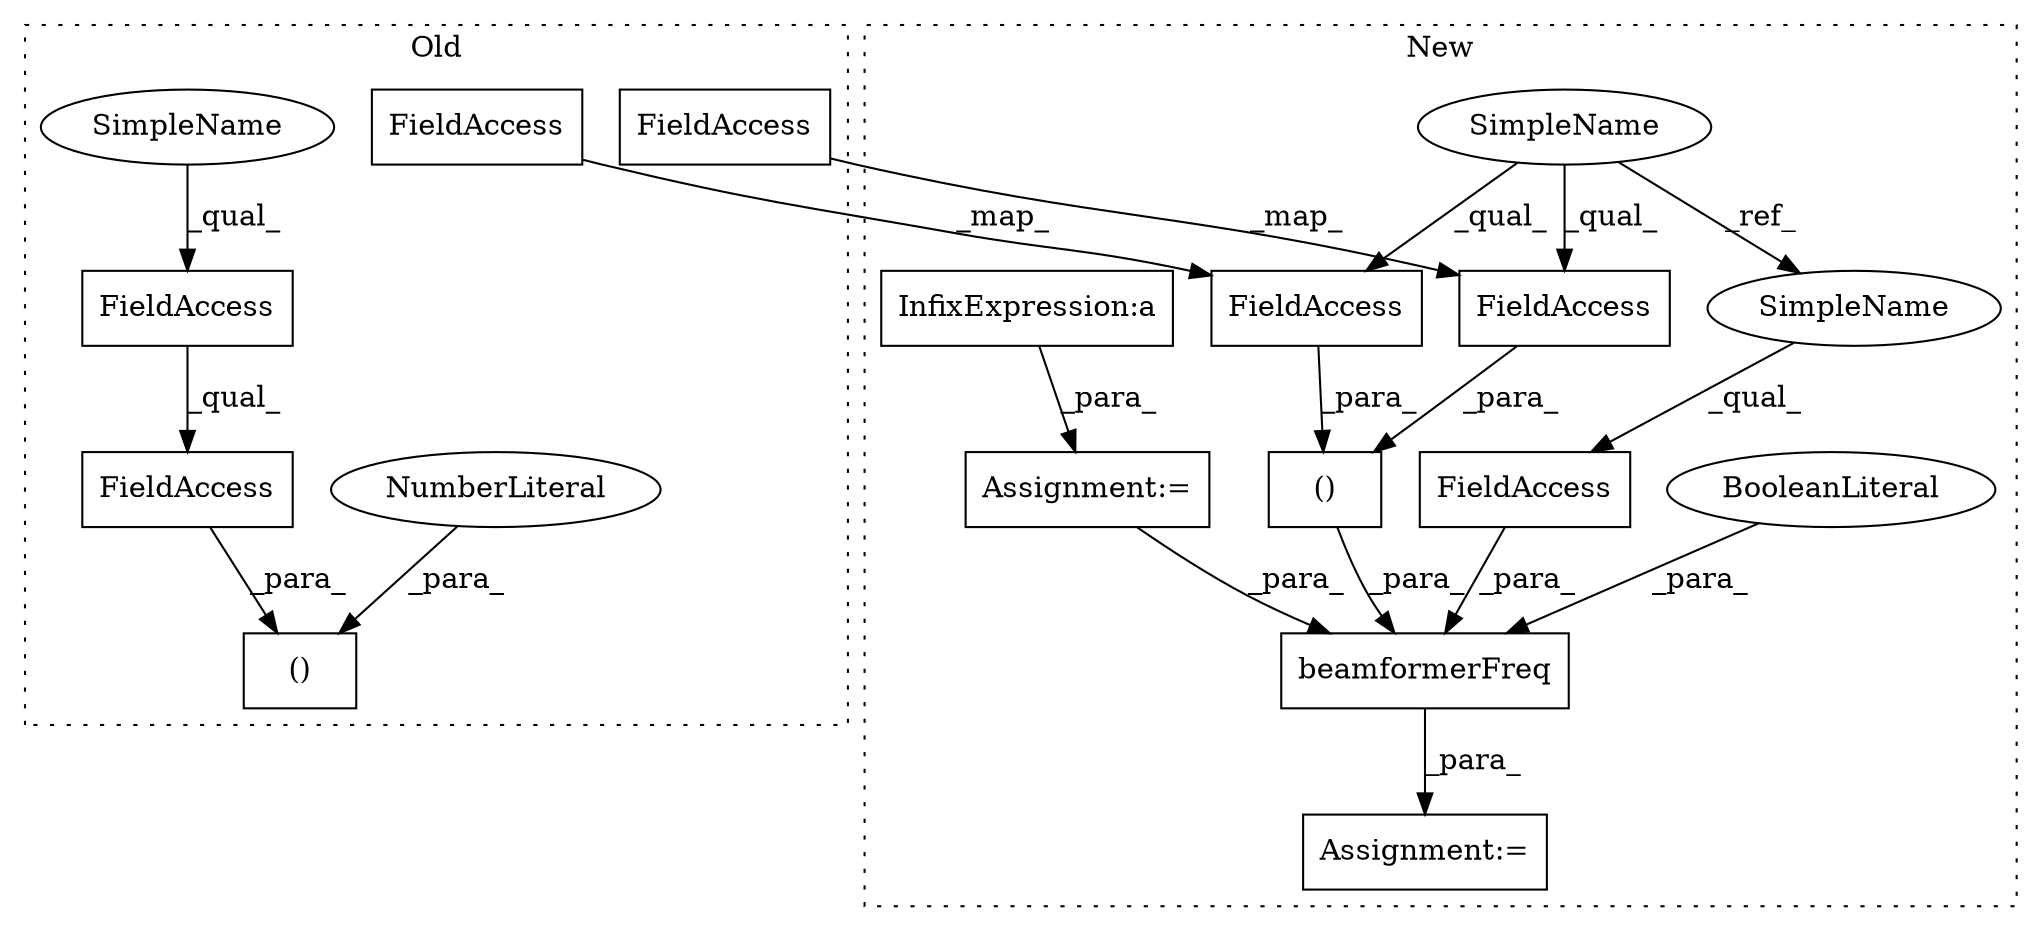 digraph G {
subgraph cluster0 {
1 [label="()" a="106" s="9004" l="28" shape="box"];
4 [label="NumberLiteral" a="34" s="9004" l="1" shape="ellipse"];
7 [label="FieldAccess" a="22" s="9018" l="14" shape="box"];
8 [label="FieldAccess" a="22" s="9018" l="9" shape="box"];
10 [label="FieldAccess" a="22" s="9715" l="7" shape="box"];
15 [label="FieldAccess" a="22" s="9707" l="7" shape="box"];
18 [label="SimpleName" a="42" s="9018" l="4" shape="ellipse"];
label = "Old";
style="dotted";
}
subgraph cluster1 {
2 [label="beamformerFreq" a="32" s="9521,9682" l="15,2" shape="box"];
3 [label="()" a="106" s="9607" l="75" shape="box"];
5 [label="BooleanLiteral" a="9" s="9536" l="4" shape="ellipse"];
6 [label="FieldAccess" a="22" s="9561" l="11" shape="box"];
9 [label="SimpleName" a="42" s="8643" l="4" shape="ellipse"];
11 [label="FieldAccess" a="22" s="9627" l="7" shape="box"];
12 [label="Assignment:=" a="7" s="9520" l="1" shape="box"];
13 [label="Assignment:=" a="7" s="9166" l="1" shape="box"];
14 [label="FieldAccess" a="22" s="9607" l="7" shape="box"];
16 [label="InfixExpression:a" a="27" s="9171" l="3" shape="box"];
17 [label="SimpleName" a="42" s="9561" l="4" shape="ellipse"];
label = "New";
style="dotted";
}
2 -> 12 [label="_para_"];
3 -> 2 [label="_para_"];
4 -> 1 [label="_para_"];
5 -> 2 [label="_para_"];
6 -> 2 [label="_para_"];
7 -> 1 [label="_para_"];
8 -> 7 [label="_qual_"];
9 -> 17 [label="_ref_"];
9 -> 14 [label="_qual_"];
9 -> 11 [label="_qual_"];
10 -> 11 [label="_map_"];
11 -> 3 [label="_para_"];
13 -> 2 [label="_para_"];
14 -> 3 [label="_para_"];
15 -> 14 [label="_map_"];
16 -> 13 [label="_para_"];
17 -> 6 [label="_qual_"];
18 -> 8 [label="_qual_"];
}